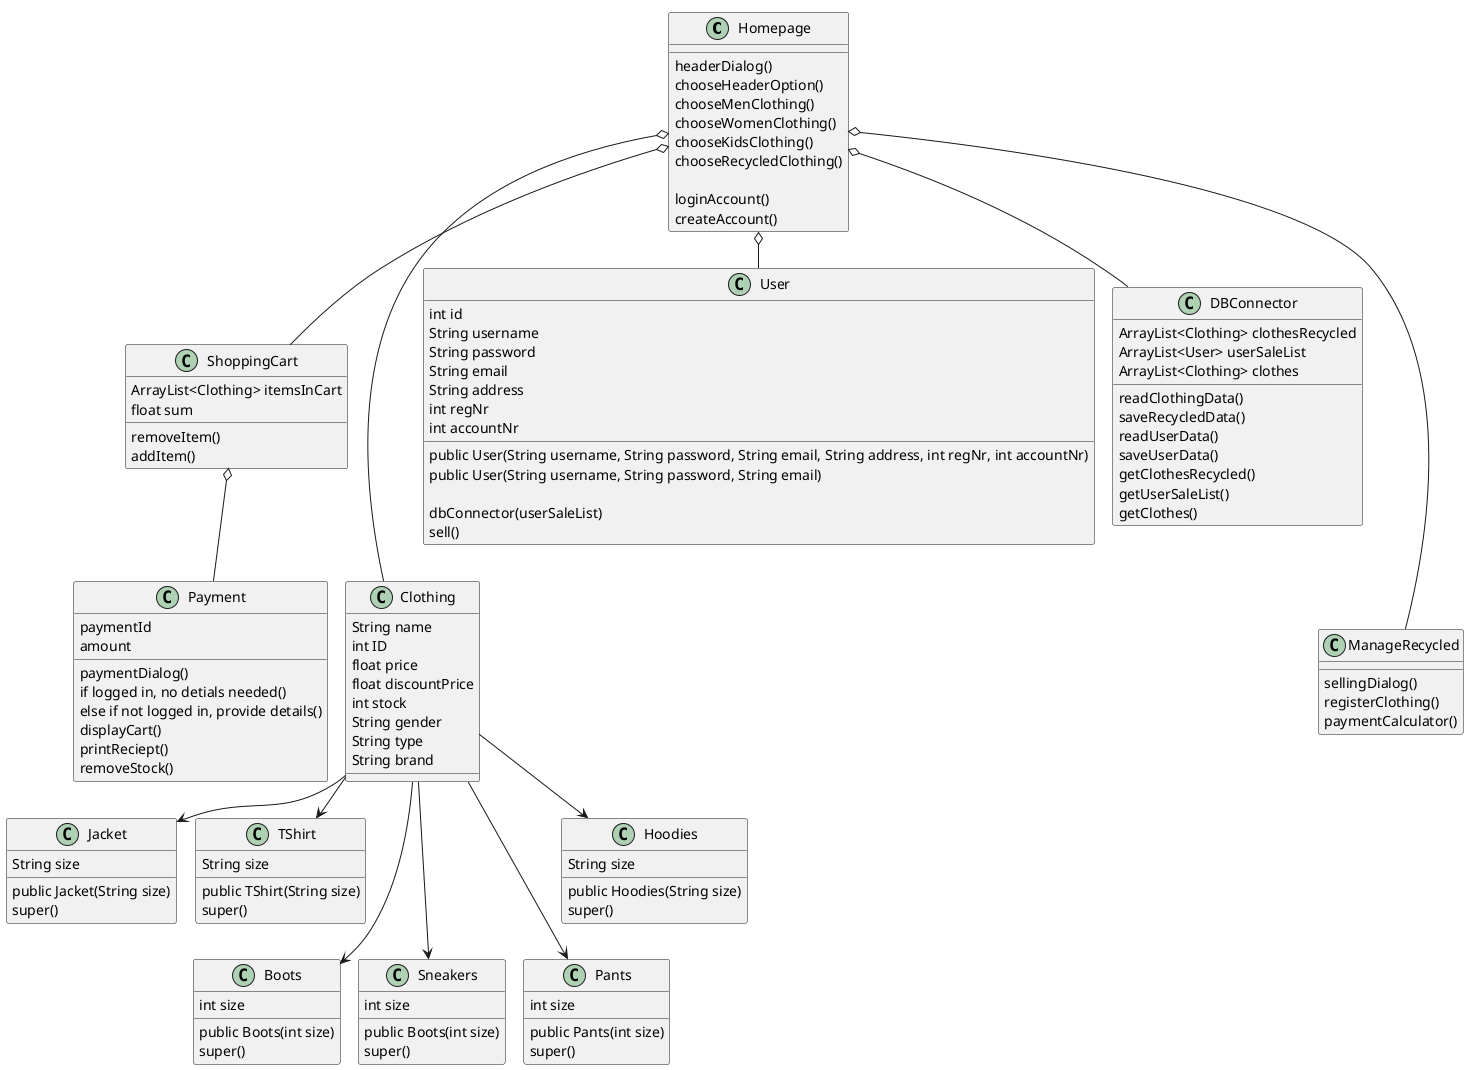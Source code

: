 @startuml
!pragma layout smetana
'https://plantuml.com/class-diagram

class Homepage
class ShoppingCart
class Payment
class Clothing

class Jacket
class TShirt
class Boots
class Sneakers
class Pants
class Hoodies
class User

class DBConnector

Homepage o--- Clothing
Homepage o--- ManageRecycled
Homepage o-- ShoppingCart
Homepage o-- User
Homepage o-- DBConnector

ShoppingCart o-- Payment

Clothing --> TShirt
Clothing --> Jacket
Clothing --> Hoodies
Clothing ---> Pants
Clothing ---> Sneakers
Clothing ---> Boots


class Homepage{


    headerDialog()
    chooseHeaderOption()
    chooseMenClothing()
    chooseWomenClothing()
    chooseKidsClothing()
    chooseRecycledClothing()

    loginAccount()
    createAccount()
}

class Clothing {

 String name
 int ID
 float price
 float discountPrice
 int stock
 String gender
 String type
 String brand
}

class TShirt{
String size

public TShirt(String size)
super()
}

class Jacket{
String size

public Jacket(String size)
super()
}

class Hoodies{
String size

public Hoodies(String size)
super()
}

class Pants{
int size

public Pants(int size)
super()
}


class Sneakers{
int size
public Boots(int size)
super()
}

class Boots{
int size
public Boots(int size)
super()
}


class ShoppingCart {
    ArrayList<Clothing> itemsInCart
    float sum

    removeItem()
    addItem()
}

class User {
    int id
    String username
    String password
    String email
    String address
    int regNr
    int accountNr

    public User(String username, String password, String email, String address, int regNr, int accountNr)
    public User(String username, String password, String email)

    dbConnector(userSaleList)
    sell()
}


class Payment {

    paymentId
    amount


    paymentDialog()
    if logged in, no detials needed()
    else if not logged in, provide details()
    displayCart()
    printReciept()
    removeStock()
}

class ManageRecycled {
    sellingDialog()
    registerClothing()
    paymentCalculator()
}

class DBConnector {
    ArrayList<Clothing> clothesRecycled
    ArrayList<User> userSaleList
    ArrayList<Clothing> clothes

    readClothingData()
    saveRecycledData()
    readUserData()
    saveUserData()


    getClothesRecycled()
    getUserSaleList()
    getClothes()


}

@enduml